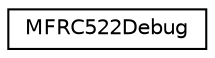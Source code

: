 digraph "Graphical Class Hierarchy"
{
  edge [fontname="Helvetica",fontsize="10",labelfontname="Helvetica",labelfontsize="10"];
  node [fontname="Helvetica",fontsize="10",shape=record];
  rankdir="LR";
  Node0 [label="MFRC522Debug",height=0.2,width=0.4,color="black", fillcolor="white", style="filled",URL="$class_m_f_r_c522_debug.html"];
}

